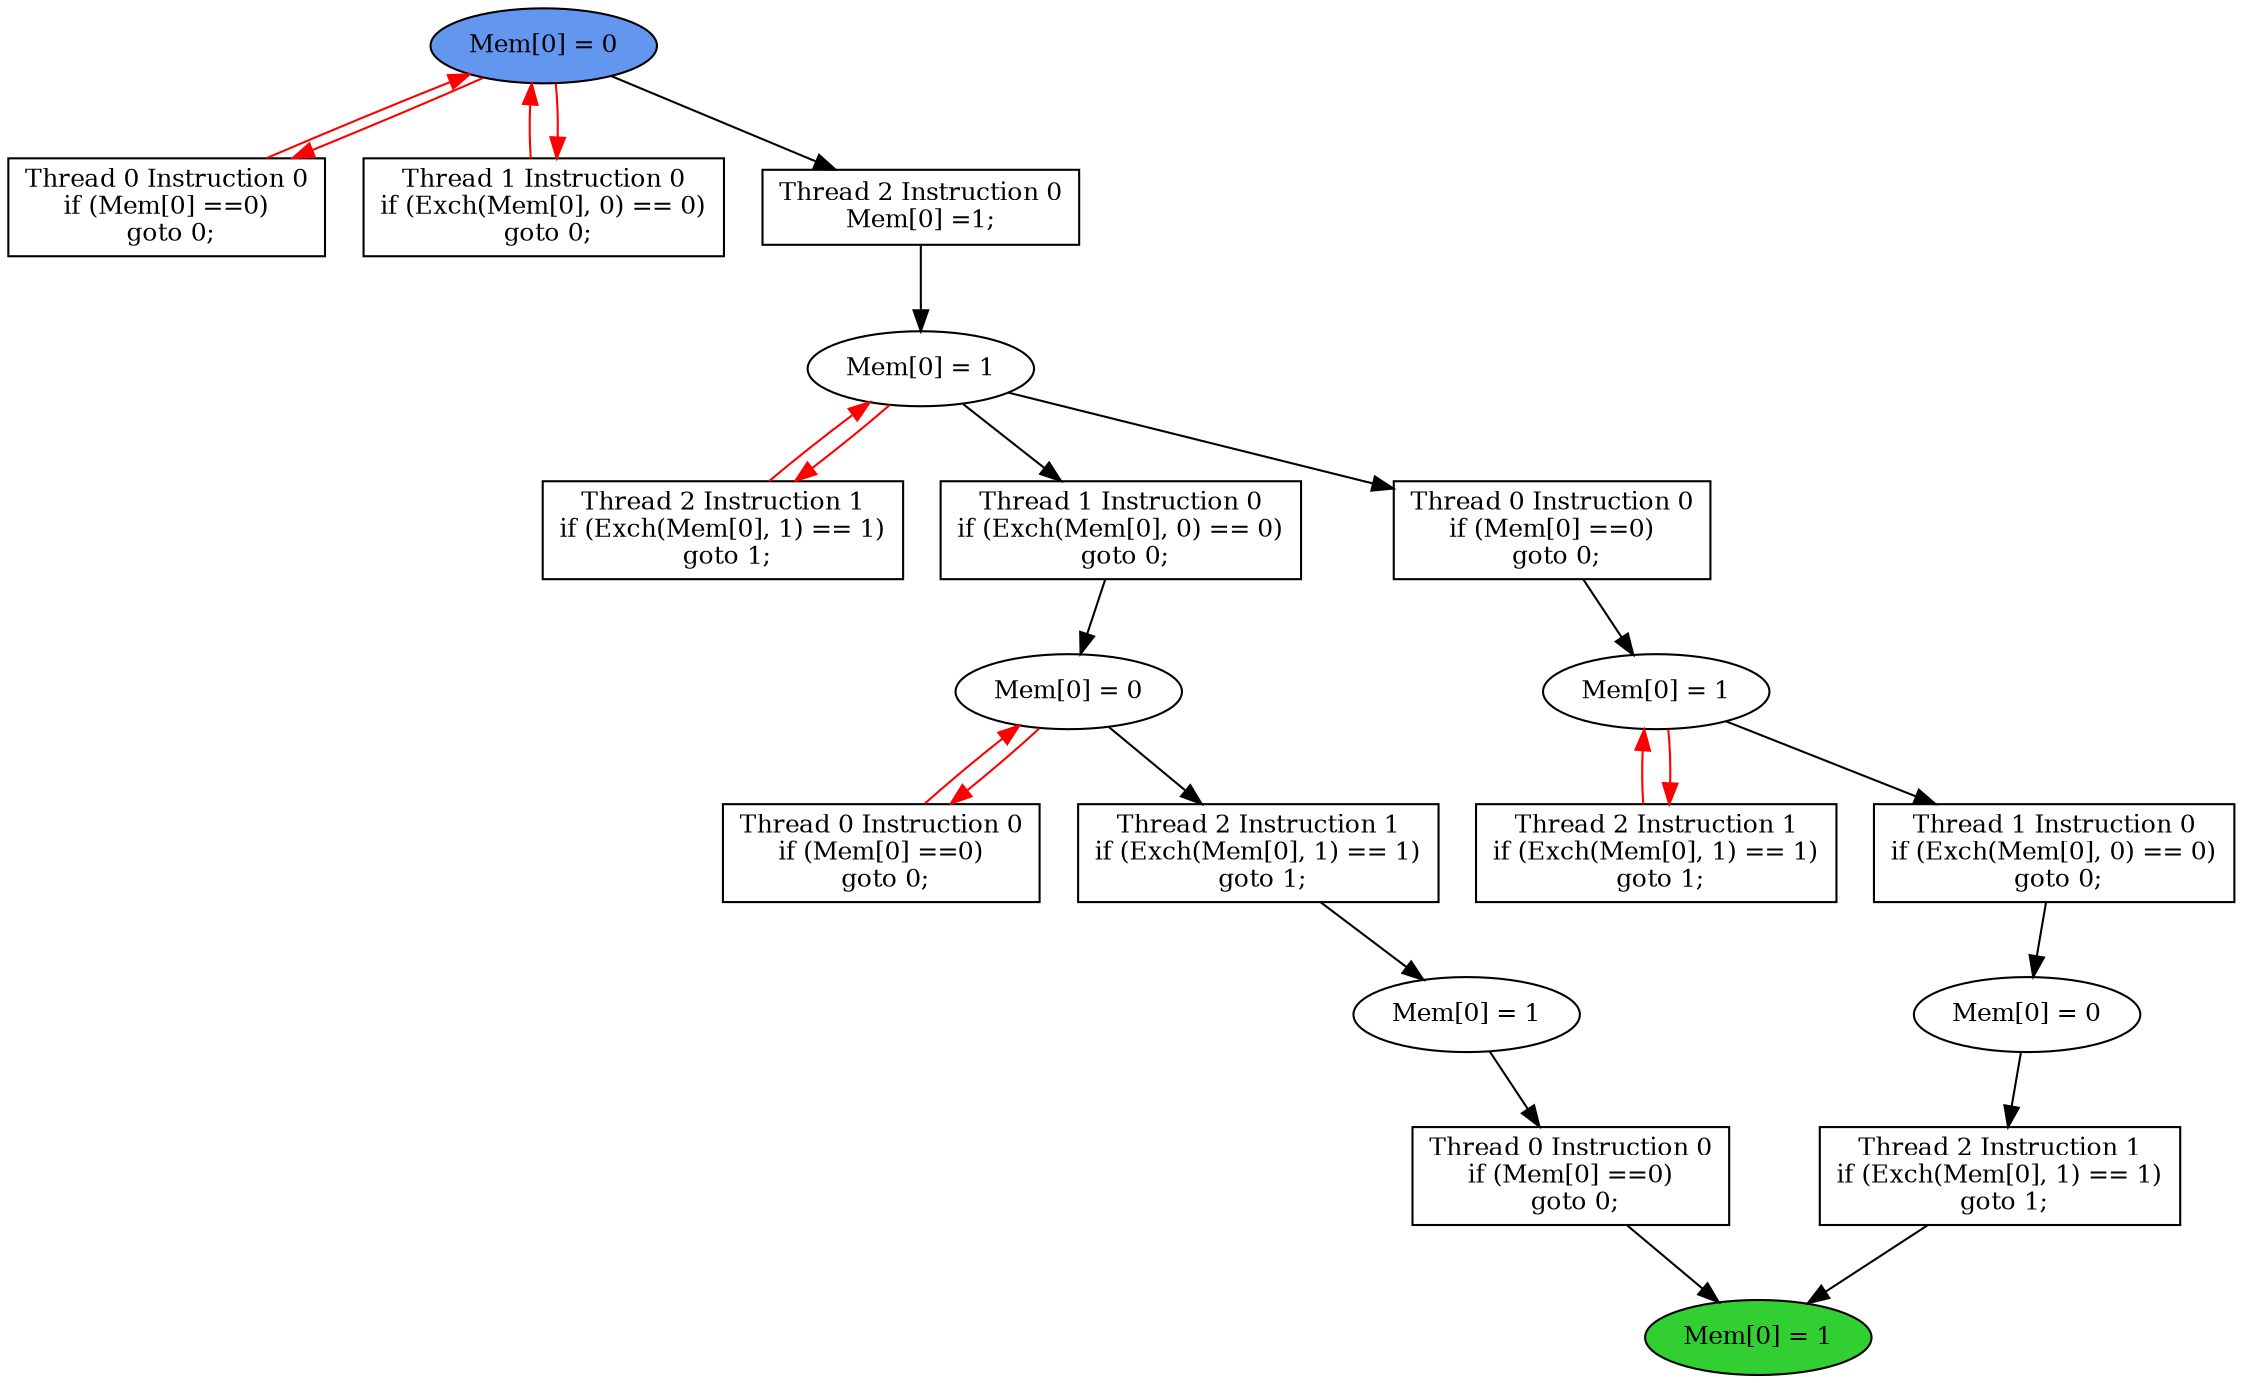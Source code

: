 digraph "graph" {
graph [fontsize=12]
node [fontsize=12]
edge [fontsize=12]
rankdir=TB;
"N14" -> "N10" [uuid = "<A0, END>", color = "#000000", fontcolor = "#ffffff", style = "solid", label = "", dir = "forward", weight = "1"]
"N30" -> "N23" [uuid = "<A1, S4>", color = "#ff0000", fontcolor = "#ffffff", style = "solid", label = "", dir = "back", weight = "1"]
"N32" -> "N22" [uuid = "<A2, START>", color = "#ff0000", fontcolor = "#ffffff", style = "solid", label = "", dir = "back", weight = "1"]
"N27" -> "N24" [uuid = "<A3, S1>", color = "#ff0000", fontcolor = "#ffffff", style = "solid", label = "", dir = "back", weight = "1"]
"N13" -> "N12" [uuid = "<A4, S3>", color = "#000000", fontcolor = "#ffffff", style = "solid", label = "", dir = "forward", weight = "1"]
"N26" -> "N25" [uuid = "<A5, S2>", color = "#ff0000", fontcolor = "#ffffff", style = "solid", label = "", dir = "back", weight = "1"]
"N28" -> "N27" [uuid = "<A6, S1>", color = "#000000", fontcolor = "#ffffff", style = "solid", label = "", dir = "forward", weight = "1"]
"N16" -> "N15" [uuid = "<A7, S0>", color = "#000000", fontcolor = "#ffffff", style = "solid", label = "", dir = "forward", weight = "1"]
"N32" -> "N21" [uuid = "<A8, START>", color = "#ff0000", fontcolor = "#ffffff", style = "solid", label = "", dir = "back", weight = "1"]
"N31" -> "N30" [uuid = "<A9, S4>", color = "#000000", fontcolor = "#ffffff", style = "solid", label = "", dir = "forward", weight = "1"]
"N11" -> "N10" [uuid = "<A10, END>", color = "#000000", fontcolor = "#ffffff", style = "solid", label = "", dir = "forward", weight = "1"]
"N29" -> "N26" [uuid = "<A11, S2>", color = "#000000", fontcolor = "#ffffff", style = "solid", label = "", dir = "forward", weight = "1"]
"N15" -> "N14" [uuid = "<A0, S0>", color = "#000000", fontcolor = "#ffffff", style = "solid", label = "", dir = "forward", weight = "1"]
"N30" -> "N23" [uuid = "<A1, S4>", color = "#ff0000", fontcolor = "#ffffff", style = "solid", label = "", dir = "forward", weight = "1"]
"N32" -> "N22" [uuid = "<A2, START>", color = "#ff0000", fontcolor = "#ffffff", style = "solid", label = "", dir = "forward", weight = "1"]
"N27" -> "N24" [uuid = "<A3, S1>", color = "#ff0000", fontcolor = "#ffffff", style = "solid", label = "", dir = "forward", weight = "1"]
"N27" -> "N13" [uuid = "<A4, S1>", color = "#000000", fontcolor = "#ffffff", style = "solid", label = "", dir = "forward", weight = "1"]
"N26" -> "N25" [uuid = "<A5, S2>", color = "#ff0000", fontcolor = "#ffffff", style = "solid", label = "", dir = "forward", weight = "1"]
"N30" -> "N28" [uuid = "<A6, S4>", color = "#000000", fontcolor = "#ffffff", style = "solid", label = "", dir = "forward", weight = "1"]
"N26" -> "N16" [uuid = "<A7, S2>", color = "#000000", fontcolor = "#ffffff", style = "solid", label = "", dir = "forward", weight = "1"]
"N32" -> "N21" [uuid = "<A8, START>", color = "#ff0000", fontcolor = "#ffffff", style = "solid", label = "", dir = "forward", weight = "1"]
"N32" -> "N31" [uuid = "<A9, START>", color = "#000000", fontcolor = "#ffffff", style = "solid", label = "", dir = "forward", weight = "1"]
"N12" -> "N11" [uuid = "<A10, S3>", color = "#000000", fontcolor = "#ffffff", style = "solid", label = "", dir = "forward", weight = "1"]
"N30" -> "N29" [uuid = "<A11, S4>", color = "#000000", fontcolor = "#ffffff", style = "solid", label = "", dir = "forward", weight = "1"]
"N10" [uuid="END", label="Mem[0] = 1", fillcolor = "#31cf31", fontcolor = "#000000", shape = "ellipse", style = "filled, solid"]
"N11" [uuid="A10", label="Thread 0 Instruction 0
if (Mem[0] ==0)
 goto 0;", fillcolor = "#ffffff", fontcolor = "#000000", shape = "box", style = "filled, solid"]
"N12" [uuid="S3", label="Mem[0] = 1", fillcolor = "#ffffff", fontcolor = "#000000", shape = "ellipse", style = "filled, solid"]
"N13" [uuid="A4", label="Thread 2 Instruction 1
if (Exch(Mem[0], 1) == 1)
 goto 1;", fillcolor = "#ffffff", fontcolor = "#000000", shape = "box", style = "filled, solid"]
"N14" [uuid="A0", label="Thread 2 Instruction 1
if (Exch(Mem[0], 1) == 1)
 goto 1;", fillcolor = "#ffffff", fontcolor = "#000000", shape = "box", style = "filled, solid"]
"N15" [uuid="S0", label="Mem[0] = 0", fillcolor = "#ffffff", fontcolor = "#000000", shape = "ellipse", style = "filled, solid"]
"N16" [uuid="A7", label="Thread 1 Instruction 0
if (Exch(Mem[0], 0) == 0)
 goto 0;", fillcolor = "#ffffff", fontcolor = "#000000", shape = "box", style = "filled, solid"]
"N21" [uuid="A8", label="Thread 1 Instruction 0
if (Exch(Mem[0], 0) == 0)
 goto 0;", fillcolor = "#ffffff", fontcolor = "#000000", shape = "box", style = "filled, solid"]
"N22" [uuid="A2", label="Thread 0 Instruction 0
if (Mem[0] ==0)
 goto 0;", fillcolor = "#ffffff", fontcolor = "#000000", shape = "box", style = "filled, solid"]
"N23" [uuid="A1", label="Thread 2 Instruction 1
if (Exch(Mem[0], 1) == 1)
 goto 1;", fillcolor = "#ffffff", fontcolor = "#000000", shape = "box", style = "filled, solid"]
"N24" [uuid="A3", label="Thread 0 Instruction 0
if (Mem[0] ==0)
 goto 0;", fillcolor = "#ffffff", fontcolor = "#000000", shape = "box", style = "filled, solid"]
"N25" [uuid="A5", label="Thread 2 Instruction 1
if (Exch(Mem[0], 1) == 1)
 goto 1;", fillcolor = "#ffffff", fontcolor = "#000000", shape = "box", style = "filled, solid"]
"N26" [uuid="S2", label="Mem[0] = 1", fillcolor = "#ffffff", fontcolor = "#000000", shape = "ellipse", style = "filled, solid"]
"N27" [uuid="S1", label="Mem[0] = 0", fillcolor = "#ffffff", fontcolor = "#000000", shape = "ellipse", style = "filled, solid"]
"N28" [uuid="A6", label="Thread 1 Instruction 0
if (Exch(Mem[0], 0) == 0)
 goto 0;", fillcolor = "#ffffff", fontcolor = "#000000", shape = "box", style = "filled, solid"]
"N29" [uuid="A11", label="Thread 0 Instruction 0
if (Mem[0] ==0)
 goto 0;", fillcolor = "#ffffff", fontcolor = "#000000", shape = "box", style = "filled, solid"]
"N30" [uuid="S4", label="Mem[0] = 1", fillcolor = "#ffffff", fontcolor = "#000000", shape = "ellipse", style = "filled, solid"]
"N31" [uuid="A9", label="Thread 2 Instruction 0
Mem[0] =1;", fillcolor = "#ffffff", fontcolor = "#000000", shape = "box", style = "filled, solid"]
"N32" [uuid="START", label="Mem[0] = 0", fillcolor = "#6396ef", fontcolor = "#000000", shape = "ellipse", style = "filled, solid"]
}